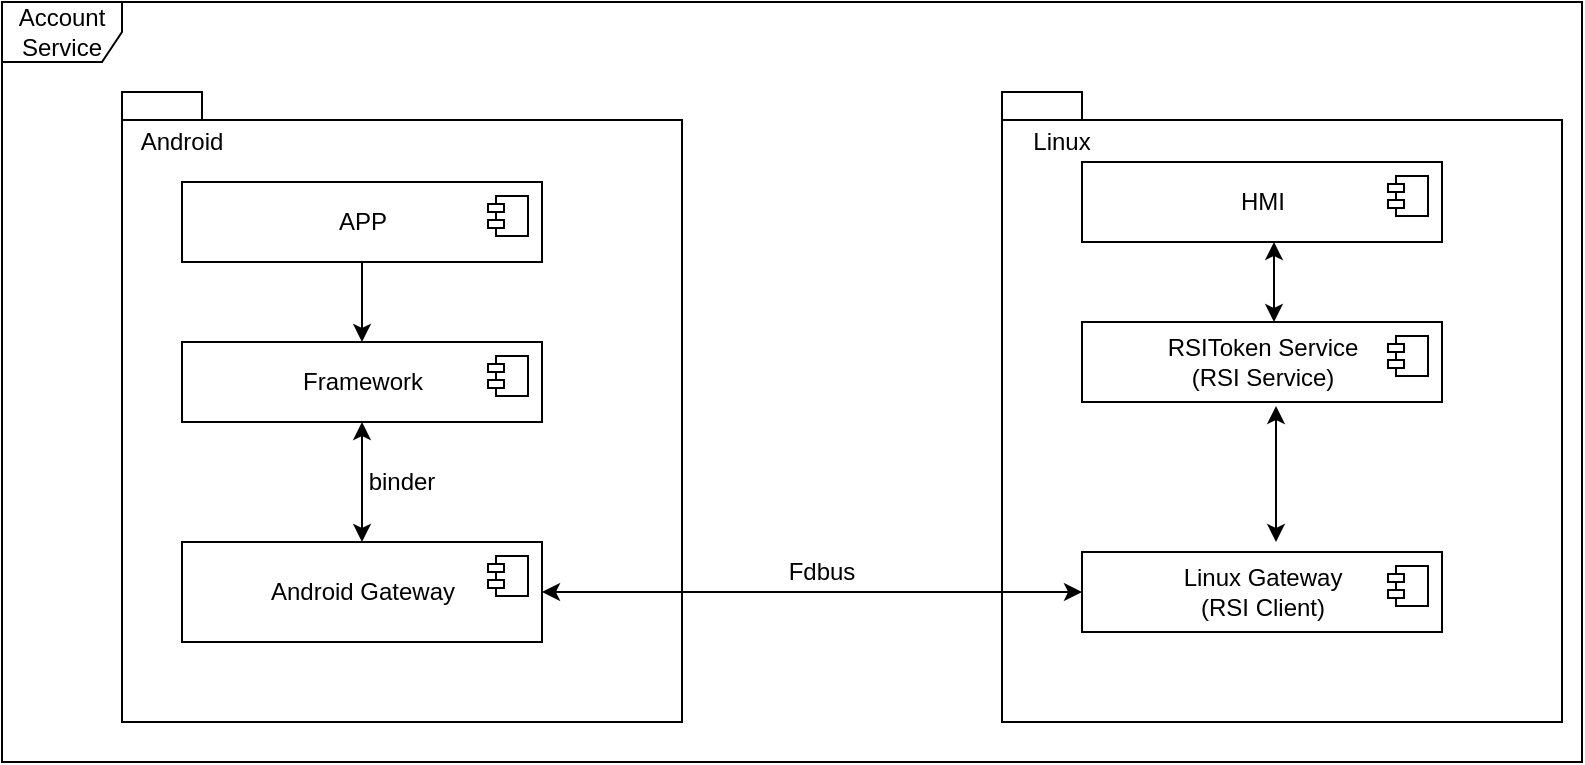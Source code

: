 <mxfile version="14.7.4" type="github">
  <diagram name="Page-1" id="5f0bae14-7c28-e335-631c-24af17079c00">
    <mxGraphModel dx="1980" dy="437" grid="1" gridSize="10" guides="1" tooltips="1" connect="1" arrows="1" fold="1" page="1" pageScale="1" pageWidth="1100" pageHeight="850" background="none" math="0" shadow="0">
      <root>
        <mxCell id="0" />
        <mxCell id="1" parent="0" />
        <mxCell id="c9QtUYaeD3g619V4UVdn-15" value="Account Service" style="shape=umlFrame;whiteSpace=wrap;html=1;" vertex="1" parent="1">
          <mxGeometry x="-20" y="20" width="790" height="380" as="geometry" />
        </mxCell>
        <object label="" id="c9QtUYaeD3g619V4UVdn-16">
          <mxCell style="shape=folder;fontStyle=1;spacingTop=10;tabWidth=40;tabHeight=14;tabPosition=left;html=1;align=left;" vertex="1" parent="1">
            <mxGeometry x="40" y="65" width="280" height="315" as="geometry" />
          </mxCell>
        </object>
        <mxCell id="c9QtUYaeD3g619V4UVdn-17" value="APP" style="html=1;dropTarget=0;" vertex="1" parent="1">
          <mxGeometry x="70" y="110" width="180" height="40" as="geometry" />
        </mxCell>
        <mxCell id="c9QtUYaeD3g619V4UVdn-18" value="" style="shape=module;jettyWidth=8;jettyHeight=4;" vertex="1" parent="c9QtUYaeD3g619V4UVdn-17">
          <mxGeometry x="1" width="20" height="20" relative="1" as="geometry">
            <mxPoint x="-27" y="7" as="offset" />
          </mxGeometry>
        </mxCell>
        <mxCell id="c9QtUYaeD3g619V4UVdn-20" value="Android" style="text;html=1;strokeColor=none;fillColor=none;align=center;verticalAlign=middle;whiteSpace=wrap;rounded=0;" vertex="1" parent="1">
          <mxGeometry x="50" y="80" width="40" height="20" as="geometry" />
        </mxCell>
        <mxCell id="c9QtUYaeD3g619V4UVdn-21" value="Framework" style="html=1;dropTarget=0;" vertex="1" parent="1">
          <mxGeometry x="70" y="190" width="180" height="40" as="geometry" />
        </mxCell>
        <mxCell id="c9QtUYaeD3g619V4UVdn-22" value="" style="shape=module;jettyWidth=8;jettyHeight=4;" vertex="1" parent="c9QtUYaeD3g619V4UVdn-21">
          <mxGeometry x="1" width="20" height="20" relative="1" as="geometry">
            <mxPoint x="-27" y="7" as="offset" />
          </mxGeometry>
        </mxCell>
        <mxCell id="c9QtUYaeD3g619V4UVdn-23" value="Android Gateway" style="html=1;dropTarget=0;" vertex="1" parent="1">
          <mxGeometry x="70" y="290" width="180" height="50" as="geometry" />
        </mxCell>
        <mxCell id="c9QtUYaeD3g619V4UVdn-24" value="" style="shape=module;jettyWidth=8;jettyHeight=4;" vertex="1" parent="c9QtUYaeD3g619V4UVdn-23">
          <mxGeometry x="1" width="20" height="20" relative="1" as="geometry">
            <mxPoint x="-27" y="7" as="offset" />
          </mxGeometry>
        </mxCell>
        <mxCell id="c9QtUYaeD3g619V4UVdn-25" value="" style="endArrow=classic;html=1;exitX=0.5;exitY=1;exitDx=0;exitDy=0;" edge="1" parent="1" source="c9QtUYaeD3g619V4UVdn-17" target="c9QtUYaeD3g619V4UVdn-21">
          <mxGeometry width="50" height="50" relative="1" as="geometry">
            <mxPoint x="180" y="140" as="sourcePoint" />
            <mxPoint x="230" y="90" as="targetPoint" />
          </mxGeometry>
        </mxCell>
        <mxCell id="c9QtUYaeD3g619V4UVdn-26" value="" style="endArrow=classic;startArrow=classic;html=1;entryX=0.5;entryY=1;entryDx=0;entryDy=0;" edge="1" parent="1" target="c9QtUYaeD3g619V4UVdn-21">
          <mxGeometry width="50" height="50" relative="1" as="geometry">
            <mxPoint x="160" y="290" as="sourcePoint" />
            <mxPoint x="160" y="260" as="targetPoint" />
          </mxGeometry>
        </mxCell>
        <mxCell id="c9QtUYaeD3g619V4UVdn-27" value="binder" style="text;html=1;strokeColor=none;fillColor=none;align=center;verticalAlign=middle;whiteSpace=wrap;rounded=0;" vertex="1" parent="1">
          <mxGeometry x="160" y="250" width="40" height="20" as="geometry" />
        </mxCell>
        <object label="" id="c9QtUYaeD3g619V4UVdn-28">
          <mxCell style="shape=folder;fontStyle=1;spacingTop=10;tabWidth=40;tabHeight=14;tabPosition=left;html=1;align=left;" vertex="1" parent="1">
            <mxGeometry x="480" y="65" width="280" height="315" as="geometry" />
          </mxCell>
        </object>
        <mxCell id="c9QtUYaeD3g619V4UVdn-29" value="Linux" style="text;html=1;strokeColor=none;fillColor=none;align=center;verticalAlign=middle;whiteSpace=wrap;rounded=0;" vertex="1" parent="1">
          <mxGeometry x="490" y="80" width="40" height="20" as="geometry" />
        </mxCell>
        <mxCell id="c9QtUYaeD3g619V4UVdn-30" value="HMI" style="html=1;dropTarget=0;" vertex="1" parent="1">
          <mxGeometry x="520" y="100" width="180" height="40" as="geometry" />
        </mxCell>
        <mxCell id="c9QtUYaeD3g619V4UVdn-31" value="" style="shape=module;jettyWidth=8;jettyHeight=4;" vertex="1" parent="c9QtUYaeD3g619V4UVdn-30">
          <mxGeometry x="1" width="20" height="20" relative="1" as="geometry">
            <mxPoint x="-27" y="7" as="offset" />
          </mxGeometry>
        </mxCell>
        <mxCell id="c9QtUYaeD3g619V4UVdn-32" value="RSIToken Service&lt;br&gt;(RSI Service)" style="html=1;dropTarget=0;" vertex="1" parent="1">
          <mxGeometry x="520" y="180" width="180" height="40" as="geometry" />
        </mxCell>
        <mxCell id="c9QtUYaeD3g619V4UVdn-33" value="" style="shape=module;jettyWidth=8;jettyHeight=4;" vertex="1" parent="c9QtUYaeD3g619V4UVdn-32">
          <mxGeometry x="1" width="20" height="20" relative="1" as="geometry">
            <mxPoint x="-27" y="7" as="offset" />
          </mxGeometry>
        </mxCell>
        <mxCell id="c9QtUYaeD3g619V4UVdn-34" value="Linux Gateway&lt;br&gt;(RSI Client)" style="html=1;dropTarget=0;" vertex="1" parent="1">
          <mxGeometry x="520" y="295" width="180" height="40" as="geometry" />
        </mxCell>
        <mxCell id="c9QtUYaeD3g619V4UVdn-35" value="" style="shape=module;jettyWidth=8;jettyHeight=4;" vertex="1" parent="c9QtUYaeD3g619V4UVdn-34">
          <mxGeometry x="1" width="20" height="20" relative="1" as="geometry">
            <mxPoint x="-27" y="7" as="offset" />
          </mxGeometry>
        </mxCell>
        <mxCell id="c9QtUYaeD3g619V4UVdn-36" value="" style="endArrow=classic;startArrow=classic;html=1;" edge="1" parent="1">
          <mxGeometry width="50" height="50" relative="1" as="geometry">
            <mxPoint x="616" y="180" as="sourcePoint" />
            <mxPoint x="616" y="140" as="targetPoint" />
          </mxGeometry>
        </mxCell>
        <mxCell id="c9QtUYaeD3g619V4UVdn-37" value="" style="endArrow=classic;startArrow=classic;html=1;" edge="1" parent="1">
          <mxGeometry width="50" height="50" relative="1" as="geometry">
            <mxPoint x="617" y="222" as="sourcePoint" />
            <mxPoint x="617" y="290" as="targetPoint" />
            <Array as="points" />
          </mxGeometry>
        </mxCell>
        <mxCell id="c9QtUYaeD3g619V4UVdn-38" value="" style="endArrow=classic;startArrow=classic;html=1;exitX=1;exitY=0.5;exitDx=0;exitDy=0;entryX=0;entryY=0.5;entryDx=0;entryDy=0;" edge="1" parent="1" source="c9QtUYaeD3g619V4UVdn-23" target="c9QtUYaeD3g619V4UVdn-34">
          <mxGeometry width="50" height="50" relative="1" as="geometry">
            <mxPoint x="370" y="360" as="sourcePoint" />
            <mxPoint x="420" y="310" as="targetPoint" />
          </mxGeometry>
        </mxCell>
        <mxCell id="c9QtUYaeD3g619V4UVdn-39" value="Fdbus" style="text;html=1;strokeColor=none;fillColor=none;align=center;verticalAlign=middle;whiteSpace=wrap;rounded=0;" vertex="1" parent="1">
          <mxGeometry x="370" y="295" width="40" height="20" as="geometry" />
        </mxCell>
      </root>
    </mxGraphModel>
  </diagram>
</mxfile>
